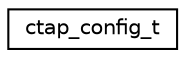 digraph "Graphical Class Hierarchy"
{
 // LATEX_PDF_SIZE
  edge [fontname="Helvetica",fontsize="10",labelfontname="Helvetica",labelfontsize="10"];
  node [fontname="Helvetica",fontsize="10",shape=record];
  rankdir="LR";
  Node0 [label="ctap_config_t",height=0.2,width=0.4,color="black", fillcolor="white", style="filled",URL="$structctap__config__t.html",tooltip="CTAP authenticator config struct."];
}
